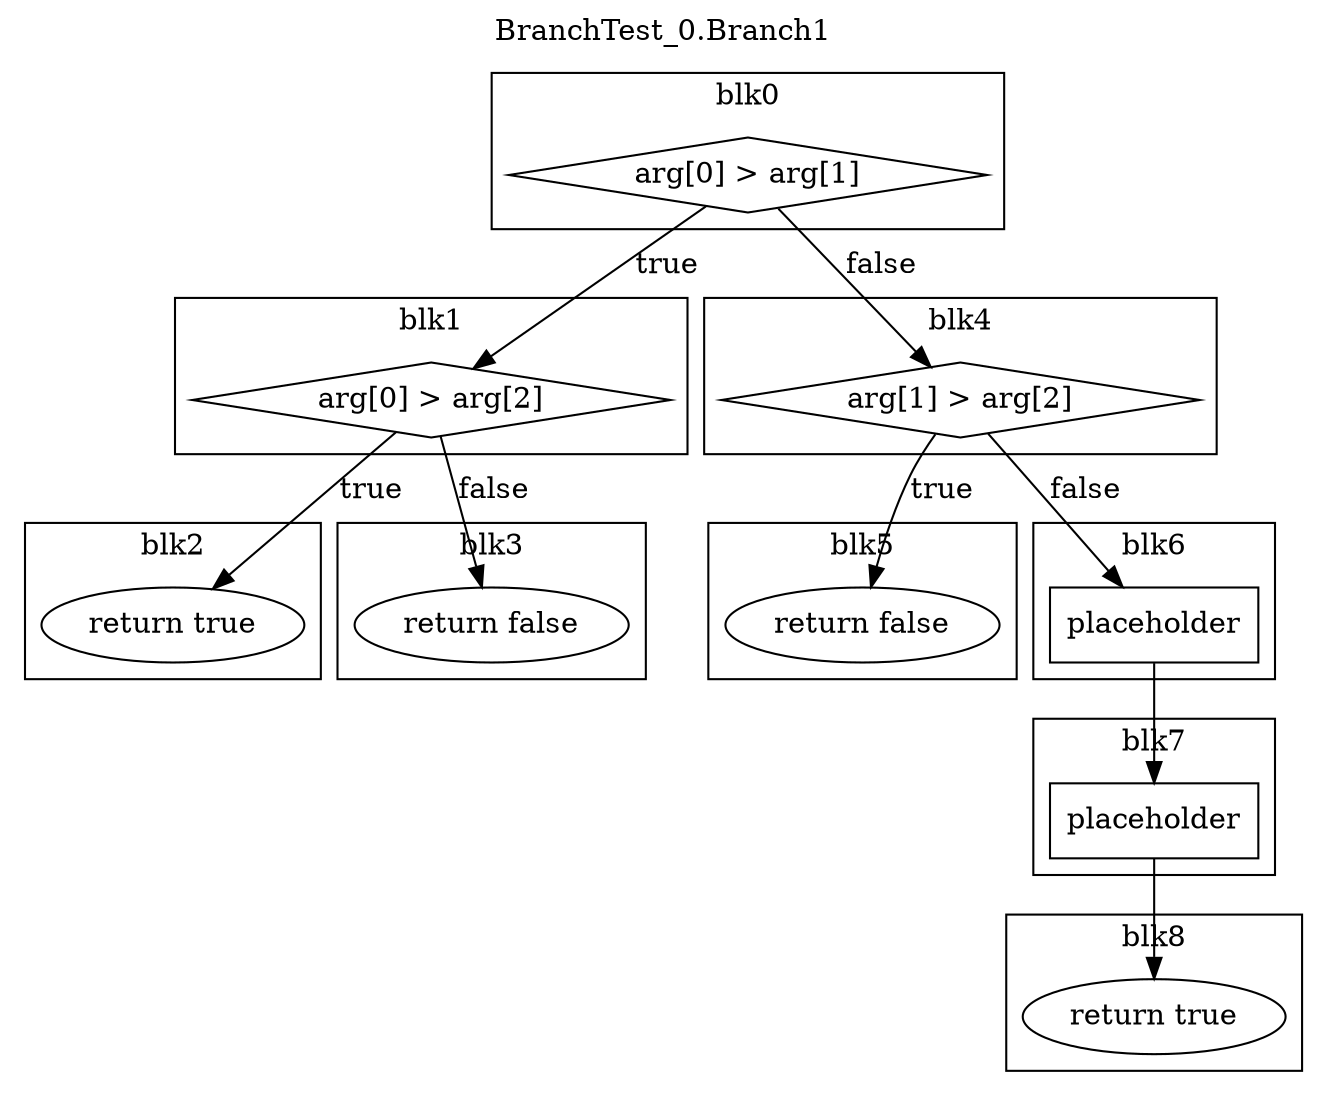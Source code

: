 digraph {
  rankdir=TB;
  b0_l0 [label="arg[0] > arg[1]", shape=diamond]
  b0_l0 -> b1_l0 [label="true"]
  b0_l0 -> b4_l0 [label="false"]
  subgraph cluster_b0 {
    label = "blk0";
    b0_l0;
  }
  b1_l0 [label="arg[0] > arg[2]", shape=diamond]
  b1_l0 -> b2_l0 [label="true"]
  b1_l0 -> b3_l0 [label="false"]
  subgraph cluster_b1 {
    label = "blk1";
    b1_l0;
  }
  b2_l0 [label="return true"]
  subgraph cluster_b2 {
    label = "blk2";
    b2_l0;
  }
  b3_l0 [label="return false"]
  subgraph cluster_b3 {
    label = "blk3";
    b3_l0;
  }
  b4_l0 [label="arg[1] > arg[2]", shape=diamond]
  b4_l0 -> b5_l0 [label="true"]
  b4_l0 -> b6_l0 [label="false"]
  subgraph cluster_b4 {
    label = "blk4";
    b4_l0;
  }
  b5_l0 [label="return false"]
  subgraph cluster_b5 {
    label = "blk5";
    b5_l0;
  }
  b6_l0 -> b7_l0
  b6_l0 [label="placeholder", shape=box]
  subgraph cluster_b6 {
    label = "blk6";
    b6_l0;
  }
  b7_l0 -> b8_l0
  b7_l0 [label="placeholder", shape=box]
  subgraph cluster_b7 {
    label = "blk7";
    b7_l0;
  }
  b8_l0 [label="return true"]
  subgraph cluster_b8 {
    label = "blk8";
    b8_l0;
  }
  labelloc="t"
  label="BranchTest_0.Branch1"
}
